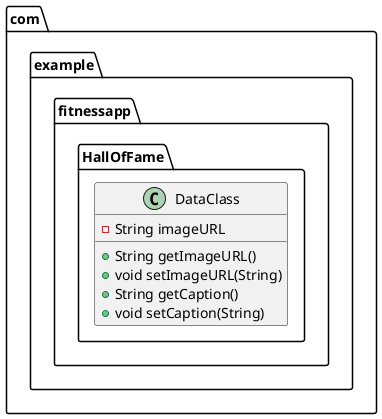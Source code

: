 @startuml
class com.example.fitnessapp.HallOfFame.DataClass {
- String imageURL
+ String getImageURL()
+ void setImageURL(String)
+ String getCaption()
+ void setCaption(String)
}


@enduml